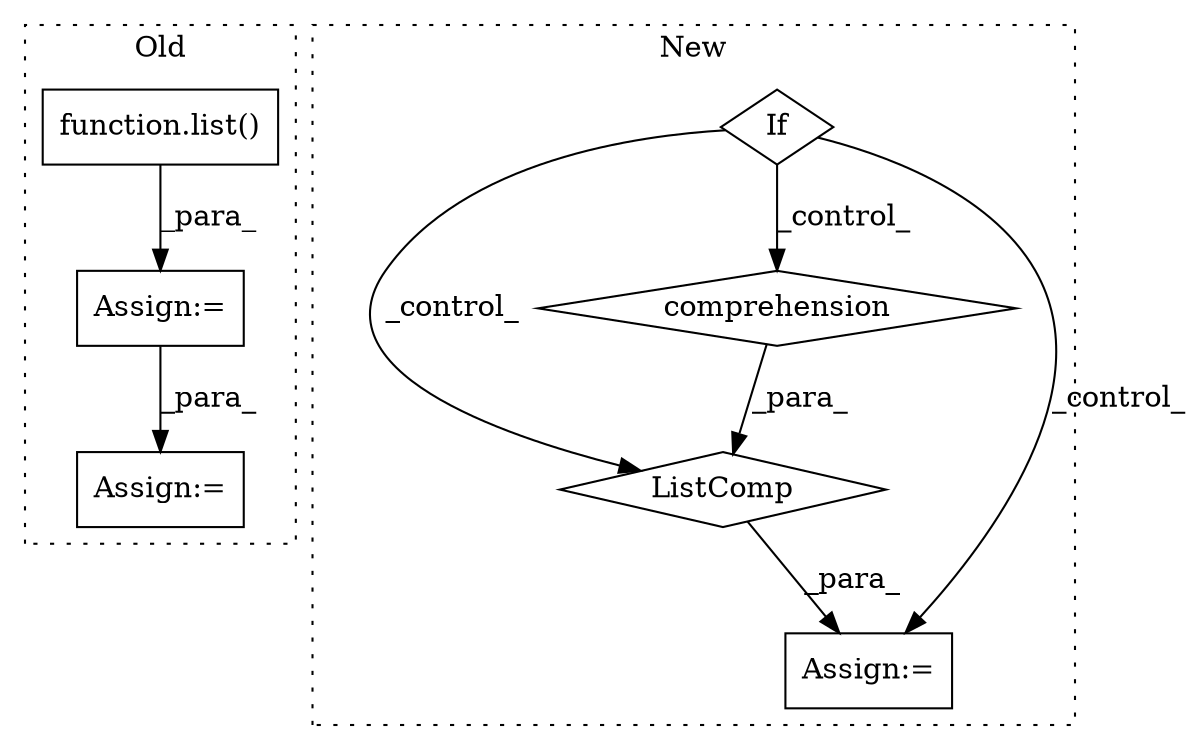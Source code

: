 digraph G {
subgraph cluster0 {
1 [label="function.list()" a="75" s="26061,26080" l="5,1" shape="box"];
5 [label="Assign:=" a="68" s="26058" l="3" shape="box"];
6 [label="Assign:=" a="68" s="26182" l="3" shape="box"];
label = "Old";
style="dotted";
}
subgraph cluster1 {
2 [label="ListComp" a="106" s="25865" l="40" shape="diamond"];
3 [label="comprehension" a="45" s="25873" l="3" shape="diamond"];
4 [label="Assign:=" a="68" s="25862" l="3" shape="box"];
7 [label="If" a="96" s="25251" l="3" shape="diamond"];
label = "New";
style="dotted";
}
1 -> 5 [label="_para_"];
2 -> 4 [label="_para_"];
3 -> 2 [label="_para_"];
5 -> 6 [label="_para_"];
7 -> 2 [label="_control_"];
7 -> 4 [label="_control_"];
7 -> 3 [label="_control_"];
}